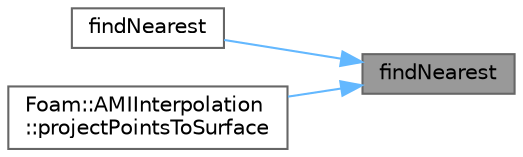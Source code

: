 digraph "findNearest"
{
 // LATEX_PDF_SIZE
  bgcolor="transparent";
  edge [fontname=Helvetica,fontsize=10,labelfontname=Helvetica,labelfontsize=10];
  node [fontname=Helvetica,fontsize=10,shape=box,height=0.2,width=0.4];
  rankdir="RL";
  Node1 [id="Node000001",label="findNearest",height=0.2,width=0.4,color="gray40", fillcolor="grey60", style="filled", fontcolor="black",tooltip=" "];
  Node1 -> Node2 [id="edge1_Node000001_Node000002",dir="back",color="steelblue1",style="solid",tooltip=" "];
  Node2 [id="Node000002",label="findNearest",height=0.2,width=0.4,color="grey40", fillcolor="white", style="filled",URL="$classFoam_1_1searchableSurface.html#aaf16e80d5f641264b56f3d199a8a4b6c",tooltip=" "];
  Node1 -> Node3 [id="edge2_Node000001_Node000003",dir="back",color="steelblue1",style="solid",tooltip=" "];
  Node3 [id="Node000003",label="Foam::AMIInterpolation\l::projectPointsToSurface",height=0.2,width=0.4,color="grey40", fillcolor="white", style="filled",URL="$classFoam_1_1AMIInterpolation.html#a3c336b1e61b0b0ab01736cfea6b5fbc0",tooltip=" "];
}
